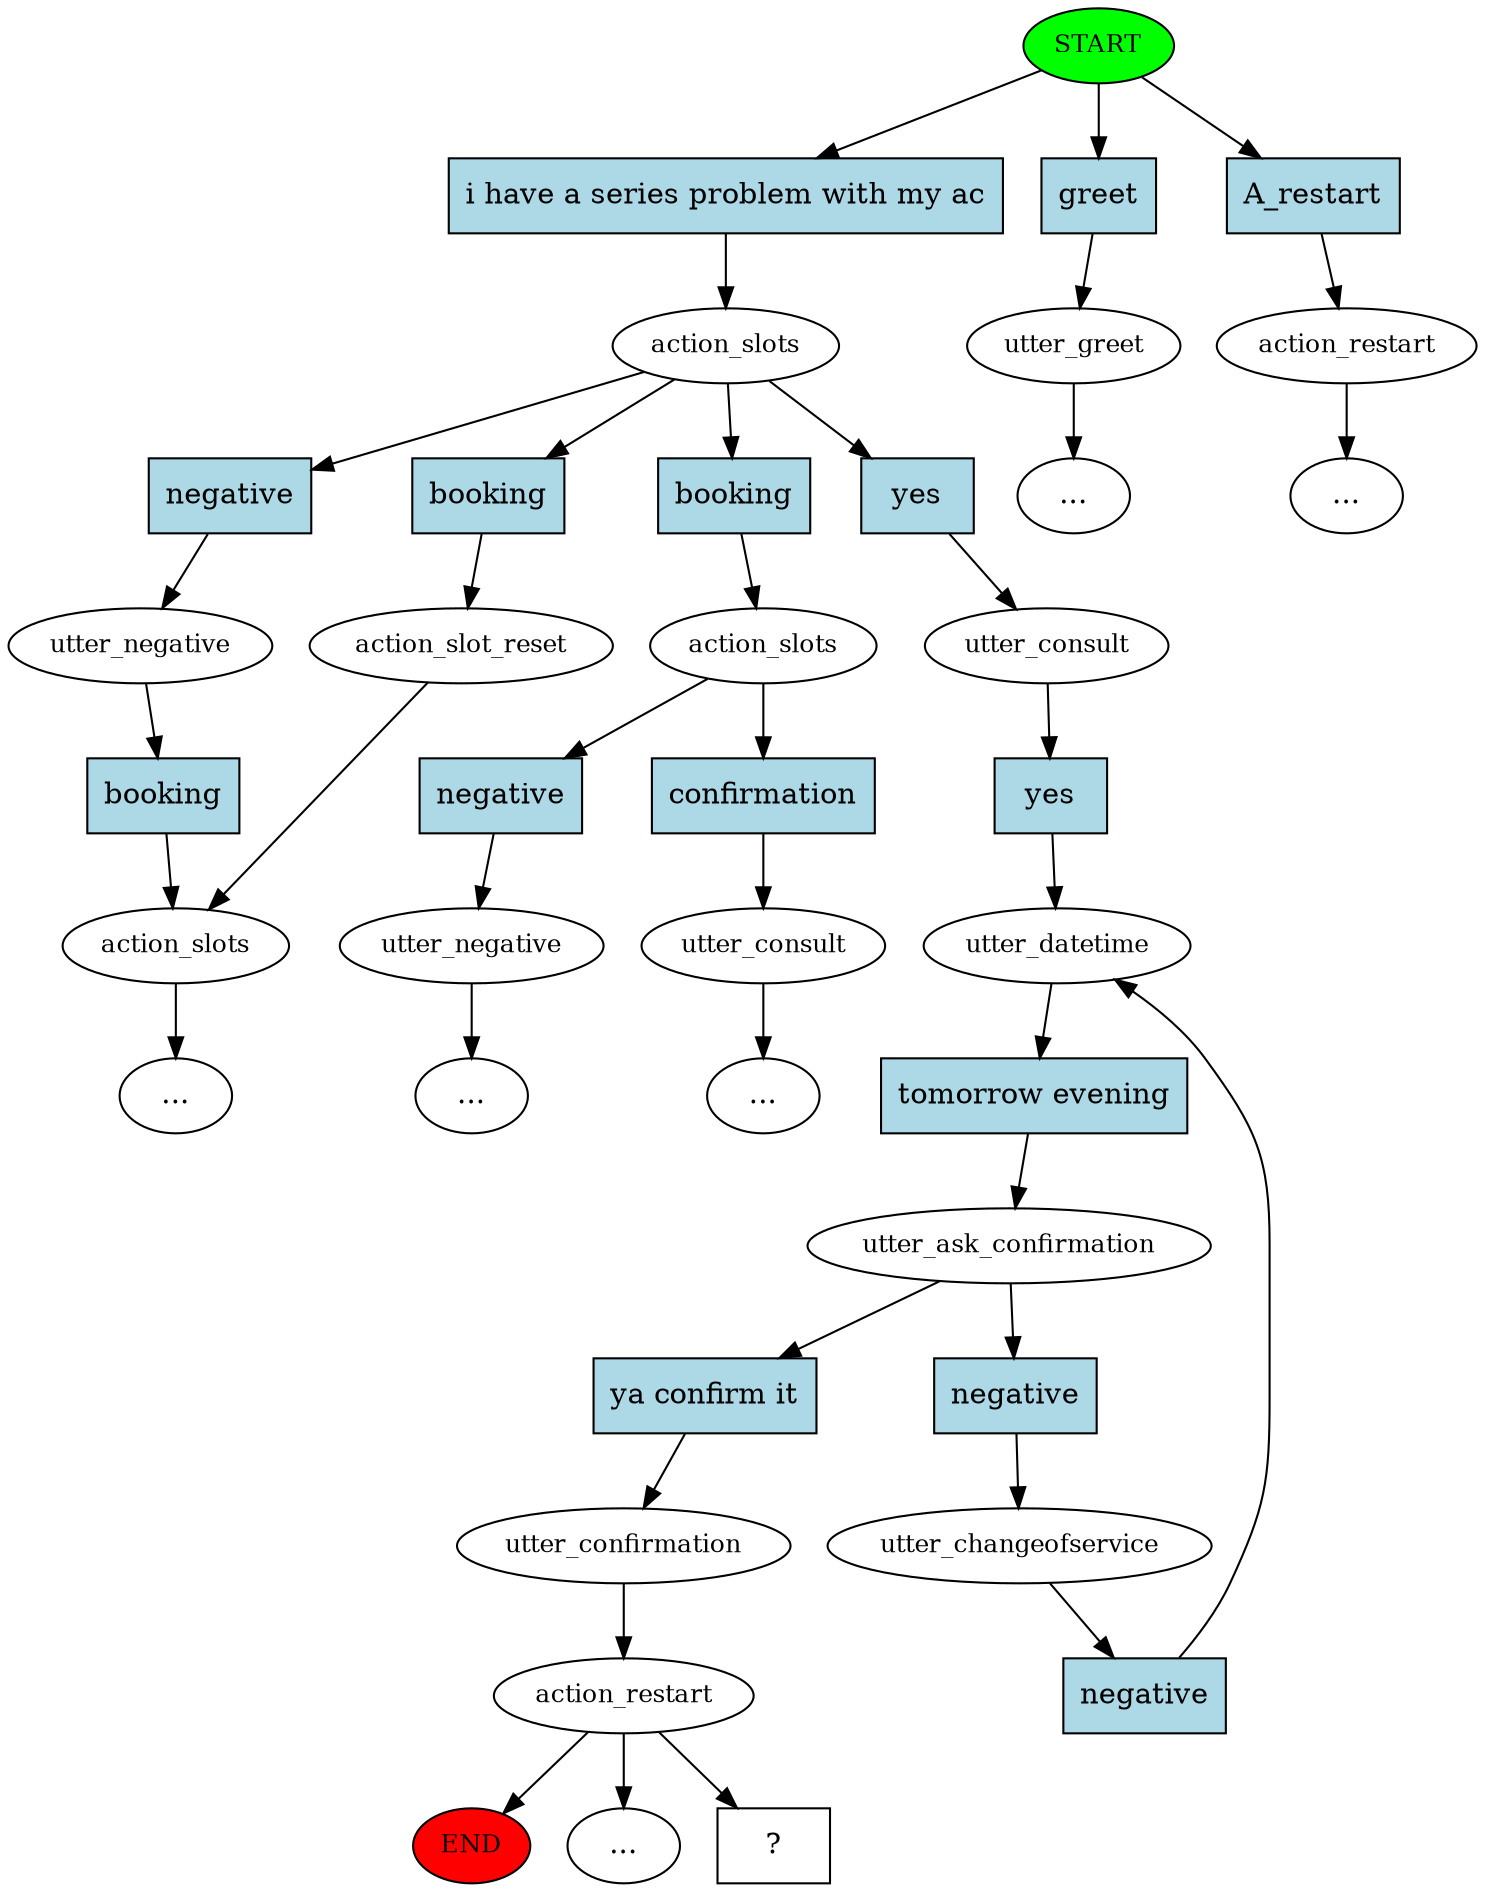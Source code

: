 digraph  {
0 [label=START, fillcolor=green, style=filled, fontsize=12, class="start active"];
"-1" [label=END, fillcolor=red, style=filled, fontsize=12, class=end];
1 [label=action_slots, fontsize=12, class=active];
2 [label=utter_negative, fontsize=12, class=""];
3 [label=action_slots, fontsize=12, class=""];
5 [label=action_slot_reset, fontsize=12, class=""];
7 [label=utter_greet, fontsize=12, class=""];
12 [label=action_slots, fontsize=12, class=""];
13 [label=utter_negative, fontsize=12, class=""];
"-7" [label="...", class=ellipsis];
15 [label=utter_consult, fontsize=12, class=active];
16 [label=utter_datetime, fontsize=12, class=active];
17 [label=utter_ask_confirmation, fontsize=12, class=active];
18 [label=utter_confirmation, fontsize=12, class=active];
19 [label=action_restart, fontsize=12, class=active];
20 [label=action_restart, fontsize=12, class=""];
"-8" [label="...", class=ellipsis];
25 [label=utter_changeofservice, fontsize=12, class=""];
"-9" [label="...", class=ellipsis];
33 [label=utter_consult, fontsize=12, class=""];
"-11" [label="...", class=ellipsis];
"-12" [label="...", class=ellipsis];
"-13" [label="...", class=ellipsis];
44 [label="  ?  ", shape=rect, class="intent dashed active"];
45 [label="i have a series problem with my ac", shape=rect, style=filled, fillcolor=lightblue, class="intent active"];
46 [label=greet, shape=rect, style=filled, fillcolor=lightblue, class=intent];
47 [label=A_restart, shape=rect, style=filled, fillcolor=lightblue, class=intent];
48 [label=negative, shape=rect, style=filled, fillcolor=lightblue, class=intent];
49 [label=booking, shape=rect, style=filled, fillcolor=lightblue, class=intent];
50 [label=booking, shape=rect, style=filled, fillcolor=lightblue, class=intent];
51 [label=yes, shape=rect, style=filled, fillcolor=lightblue, class="intent active"];
52 [label=booking, shape=rect, style=filled, fillcolor=lightblue, class=intent];
53 [label=negative, shape=rect, style=filled, fillcolor=lightblue, class=intent];
54 [label=confirmation, shape=rect, style=filled, fillcolor=lightblue, class=intent];
55 [label=yes, shape=rect, style=filled, fillcolor=lightblue, class="intent active"];
56 [label="tomorrow evening", shape=rect, style=filled, fillcolor=lightblue, class="intent active"];
57 [label="ya confirm it", shape=rect, style=filled, fillcolor=lightblue, class="intent active"];
58 [label=negative, shape=rect, style=filled, fillcolor=lightblue, class=intent];
59 [label=negative, shape=rect, style=filled, fillcolor=lightblue, class=intent];
0 -> 45  [key=0, class=active];
0 -> 46  [key=0, class=""];
0 -> 47  [key=0, class=""];
1 -> 48  [key=0, class=""];
1 -> 49  [key=0, class=""];
1 -> 50  [key=0, class=""];
1 -> 51  [key=0, class=active];
2 -> 52  [key=0, class=""];
3 -> "-13"  [key=NONE, label="", class=""];
5 -> 3  [key=NONE, label="", class=""];
7 -> "-12"  [key=NONE, label="", class=""];
12 -> 53  [key=0, class=""];
12 -> 54  [key=0, class=""];
13 -> "-7"  [key=NONE, label="", class=""];
15 -> 55  [key=0, class=active];
16 -> 56  [key=0, class=active];
17 -> 57  [key=0, class=active];
17 -> 58  [key=0, class=""];
18 -> 19  [key=NONE, label="", class=active];
19 -> "-1"  [key=NONE, label="", class=""];
19 -> "-9"  [key=NONE, label="", class=""];
19 -> 44  [key=NONE, label="", class=active];
20 -> "-8"  [key=NONE, label="", class=""];
25 -> 59  [key=0, class=""];
33 -> "-11"  [key=NONE, label="", class=""];
45 -> 1  [key=0, class=active];
46 -> 7  [key=0, class=""];
47 -> 20  [key=0, class=""];
48 -> 2  [key=0, class=""];
49 -> 5  [key=0, class=""];
50 -> 12  [key=0, class=""];
51 -> 15  [key=0, class=active];
52 -> 3  [key=0, class=""];
53 -> 13  [key=0, class=""];
54 -> 33  [key=0, class=""];
55 -> 16  [key=0, class=active];
56 -> 17  [key=0, class=active];
57 -> 18  [key=0, class=active];
58 -> 25  [key=0, class=""];
59 -> 16  [key=0, class=""];
}
